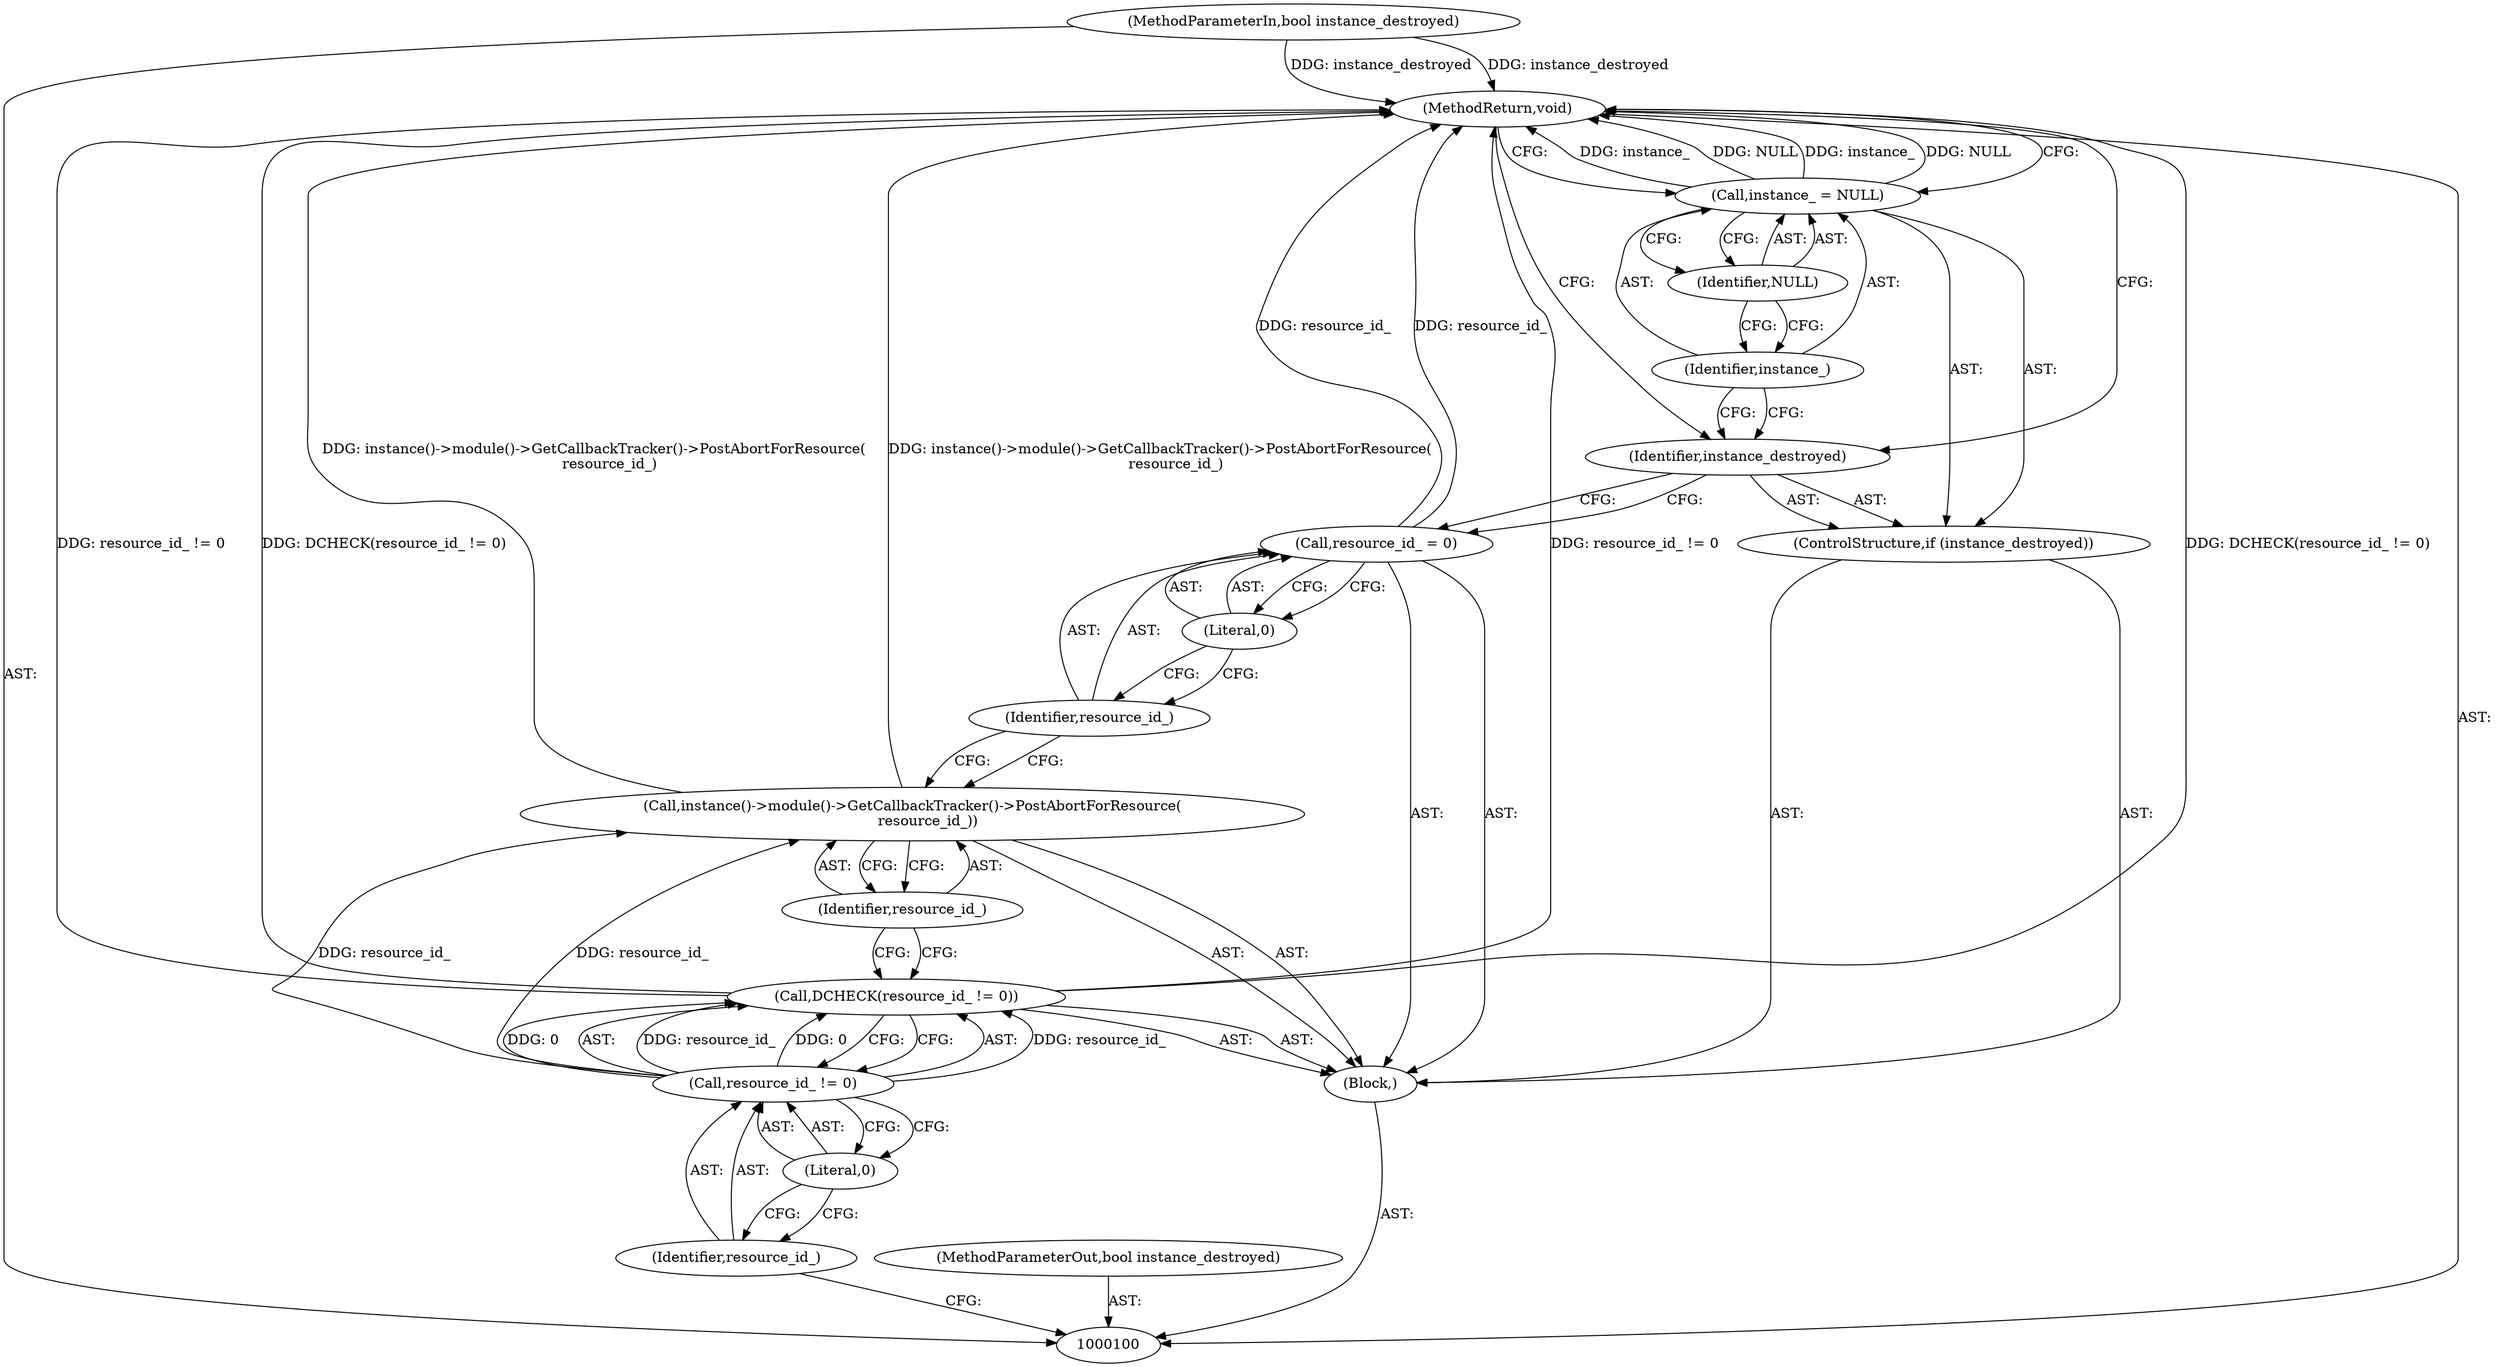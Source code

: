 digraph "1_Chrome_55ef04e135edaa9abfbf3647634b11ed57dc49e9_1" {
"1000117" [label="(MethodReturn,void)"];
"1000101" [label="(MethodParameterIn,bool instance_destroyed)"];
"1000141" [label="(MethodParameterOut,bool instance_destroyed)"];
"1000102" [label="(Block,)"];
"1000104" [label="(Call,resource_id_ != 0)"];
"1000105" [label="(Identifier,resource_id_)"];
"1000106" [label="(Literal,0)"];
"1000103" [label="(Call,DCHECK(resource_id_ != 0))"];
"1000107" [label="(Call,instance()->module()->GetCallbackTracker()->PostAbortForResource(\n       resource_id_))"];
"1000108" [label="(Identifier,resource_id_)"];
"1000111" [label="(Literal,0)"];
"1000109" [label="(Call,resource_id_ = 0)"];
"1000110" [label="(Identifier,resource_id_)"];
"1000112" [label="(ControlStructure,if (instance_destroyed))"];
"1000113" [label="(Identifier,instance_destroyed)"];
"1000116" [label="(Identifier,NULL)"];
"1000114" [label="(Call,instance_ = NULL)"];
"1000115" [label="(Identifier,instance_)"];
"1000117" -> "1000100"  [label="AST: "];
"1000117" -> "1000114"  [label="CFG: "];
"1000117" -> "1000113"  [label="CFG: "];
"1000107" -> "1000117"  [label="DDG: instance()->module()->GetCallbackTracker()->PostAbortForResource(\n       resource_id_)"];
"1000103" -> "1000117"  [label="DDG: resource_id_ != 0"];
"1000103" -> "1000117"  [label="DDG: DCHECK(resource_id_ != 0)"];
"1000114" -> "1000117"  [label="DDG: instance_"];
"1000114" -> "1000117"  [label="DDG: NULL"];
"1000101" -> "1000117"  [label="DDG: instance_destroyed"];
"1000109" -> "1000117"  [label="DDG: resource_id_"];
"1000101" -> "1000100"  [label="AST: "];
"1000101" -> "1000117"  [label="DDG: instance_destroyed"];
"1000141" -> "1000100"  [label="AST: "];
"1000102" -> "1000100"  [label="AST: "];
"1000103" -> "1000102"  [label="AST: "];
"1000107" -> "1000102"  [label="AST: "];
"1000109" -> "1000102"  [label="AST: "];
"1000112" -> "1000102"  [label="AST: "];
"1000104" -> "1000103"  [label="AST: "];
"1000104" -> "1000106"  [label="CFG: "];
"1000105" -> "1000104"  [label="AST: "];
"1000106" -> "1000104"  [label="AST: "];
"1000103" -> "1000104"  [label="CFG: "];
"1000104" -> "1000103"  [label="DDG: resource_id_"];
"1000104" -> "1000103"  [label="DDG: 0"];
"1000104" -> "1000107"  [label="DDG: resource_id_"];
"1000105" -> "1000104"  [label="AST: "];
"1000105" -> "1000100"  [label="CFG: "];
"1000106" -> "1000105"  [label="CFG: "];
"1000106" -> "1000104"  [label="AST: "];
"1000106" -> "1000105"  [label="CFG: "];
"1000104" -> "1000106"  [label="CFG: "];
"1000103" -> "1000102"  [label="AST: "];
"1000103" -> "1000104"  [label="CFG: "];
"1000104" -> "1000103"  [label="AST: "];
"1000108" -> "1000103"  [label="CFG: "];
"1000103" -> "1000117"  [label="DDG: resource_id_ != 0"];
"1000103" -> "1000117"  [label="DDG: DCHECK(resource_id_ != 0)"];
"1000104" -> "1000103"  [label="DDG: resource_id_"];
"1000104" -> "1000103"  [label="DDG: 0"];
"1000107" -> "1000102"  [label="AST: "];
"1000107" -> "1000108"  [label="CFG: "];
"1000108" -> "1000107"  [label="AST: "];
"1000110" -> "1000107"  [label="CFG: "];
"1000107" -> "1000117"  [label="DDG: instance()->module()->GetCallbackTracker()->PostAbortForResource(\n       resource_id_)"];
"1000104" -> "1000107"  [label="DDG: resource_id_"];
"1000108" -> "1000107"  [label="AST: "];
"1000108" -> "1000103"  [label="CFG: "];
"1000107" -> "1000108"  [label="CFG: "];
"1000111" -> "1000109"  [label="AST: "];
"1000111" -> "1000110"  [label="CFG: "];
"1000109" -> "1000111"  [label="CFG: "];
"1000109" -> "1000102"  [label="AST: "];
"1000109" -> "1000111"  [label="CFG: "];
"1000110" -> "1000109"  [label="AST: "];
"1000111" -> "1000109"  [label="AST: "];
"1000113" -> "1000109"  [label="CFG: "];
"1000109" -> "1000117"  [label="DDG: resource_id_"];
"1000110" -> "1000109"  [label="AST: "];
"1000110" -> "1000107"  [label="CFG: "];
"1000111" -> "1000110"  [label="CFG: "];
"1000112" -> "1000102"  [label="AST: "];
"1000113" -> "1000112"  [label="AST: "];
"1000114" -> "1000112"  [label="AST: "];
"1000113" -> "1000112"  [label="AST: "];
"1000113" -> "1000109"  [label="CFG: "];
"1000115" -> "1000113"  [label="CFG: "];
"1000117" -> "1000113"  [label="CFG: "];
"1000116" -> "1000114"  [label="AST: "];
"1000116" -> "1000115"  [label="CFG: "];
"1000114" -> "1000116"  [label="CFG: "];
"1000114" -> "1000112"  [label="AST: "];
"1000114" -> "1000116"  [label="CFG: "];
"1000115" -> "1000114"  [label="AST: "];
"1000116" -> "1000114"  [label="AST: "];
"1000117" -> "1000114"  [label="CFG: "];
"1000114" -> "1000117"  [label="DDG: instance_"];
"1000114" -> "1000117"  [label="DDG: NULL"];
"1000115" -> "1000114"  [label="AST: "];
"1000115" -> "1000113"  [label="CFG: "];
"1000116" -> "1000115"  [label="CFG: "];
}
